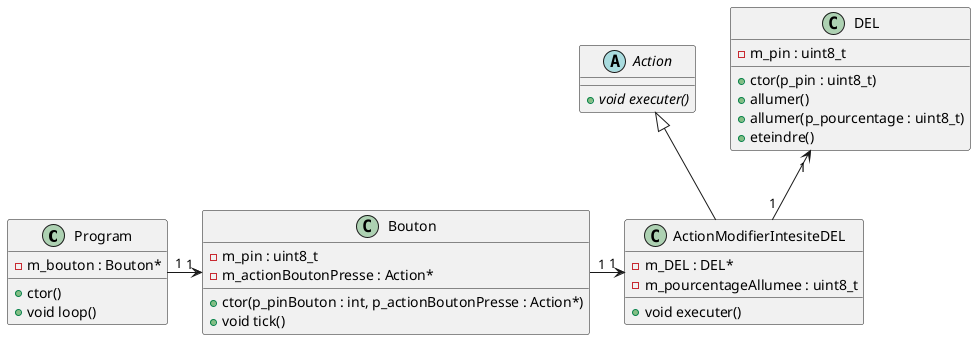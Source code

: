 @startuml dc_Bouton
skinparam maxMessageSize 50

class Program {
    - m_bouton : Bouton*
    + ctor()
    + void loop()
}

class Bouton {
    - m_pin : uint8_t
    - m_actionBoutonPresse : Action*
    + ctor(p_pinBouton : int, p_actionBoutonPresse : Action*)
    + void tick()
}

abstract class Action {
    + void executer() {abstract}
}

class ActionModifierIntesiteDEL {
    - m_DEL : DEL*
    - m_pourcentageAllumee : uint8_t
    + void executer()
}

Action <|-- ActionModifierIntesiteDEL

class DEL {
    - m_pin : uint8_t
    + ctor(p_pin : uint8_t)
    + allumer()
    + allumer(p_pourcentage : uint8_t)
    + eteindre()
}

DEL "1" <-- "1" ActionModifierIntesiteDEL
Bouton "1" <-left- "1" Program
ActionModifierIntesiteDEL "1" <-left- "1" Bouton


@enduml